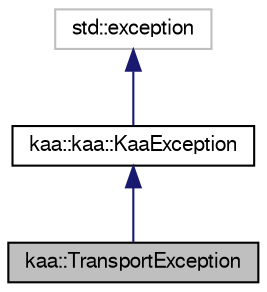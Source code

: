 digraph "kaa::TransportException"
{
  bgcolor="transparent";
  edge [fontname="FreeSans",fontsize="10",labelfontname="FreeSans",labelfontsize="10"];
  node [fontname="FreeSans",fontsize="10",shape=record];
  Node1 [label="kaa::TransportException",height=0.2,width=0.4,color="black", fillcolor="grey75", style="filled" fontcolor="black"];
  Node2 -> Node1 [dir="back",color="midnightblue",fontsize="10",style="solid",fontname="FreeSans"];
  Node2 [label="kaa::kaa::KaaException",height=0.2,width=0.4,color="black",URL="$classkaa_1_1kaa_1_1KaaException.html"];
  Node3 -> Node2 [dir="back",color="midnightblue",fontsize="10",style="solid",fontname="FreeSans"];
  Node3 [label="std::exception",height=0.2,width=0.4,color="grey75",tooltip="STL class. "];
}
